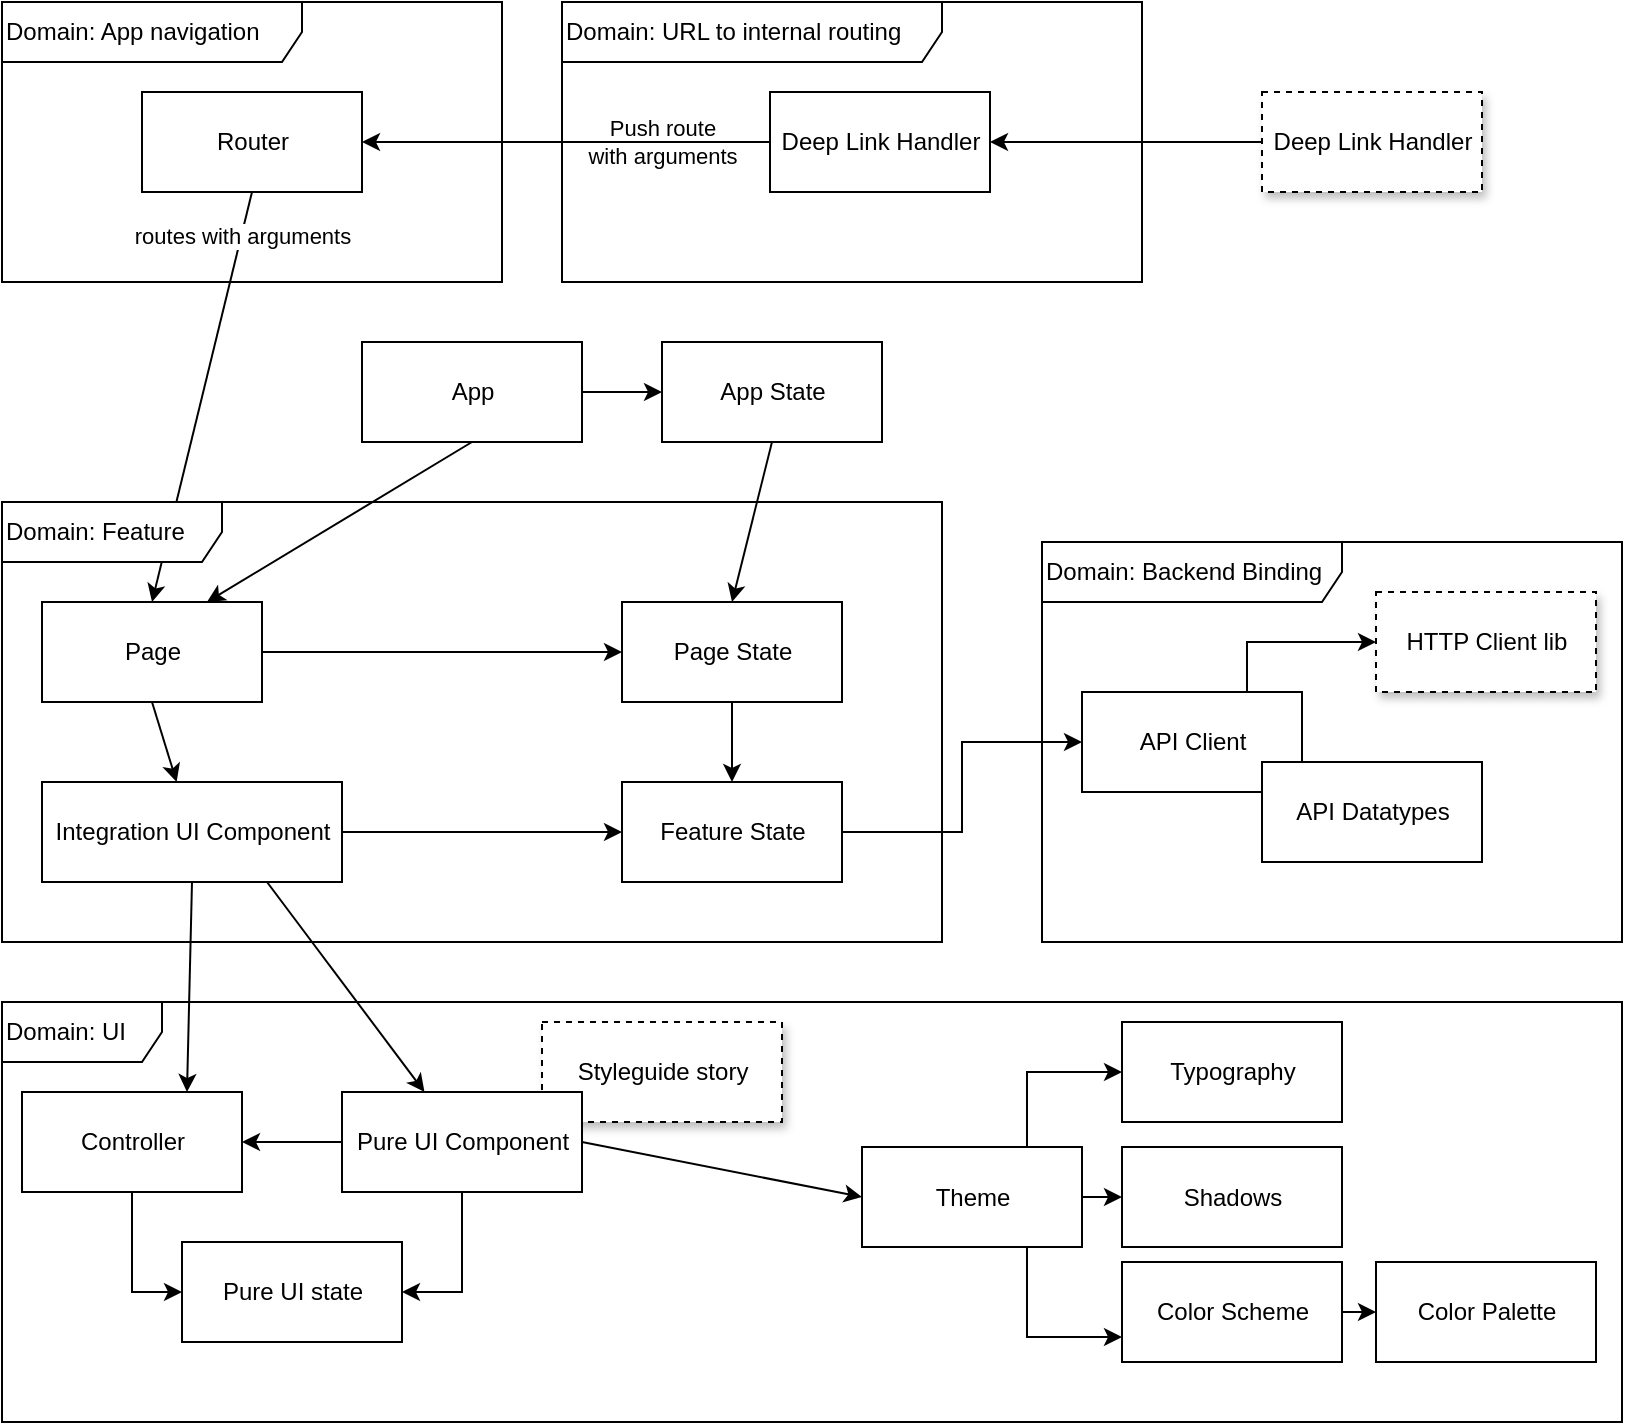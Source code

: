 <mxfile version="14.5.8" type="github">
  <diagram id="gUxx14Gyuj8bI8SUsE2u" name="Page-1">
    <mxGraphModel dx="1422" dy="803" grid="1" gridSize="10" guides="1" tooltips="1" connect="1" arrows="1" fold="1" page="1" pageScale="1" pageWidth="827" pageHeight="1169" math="0" shadow="0">
      <root>
        <mxCell id="0" />
        <mxCell id="1" parent="0" />
        <mxCell id="0dmqTtuOafWal56lq9jM-45" style="rounded=0;orthogonalLoop=1;jettySize=auto;html=1;exitX=0.5;exitY=1;exitDx=0;exitDy=0;entryX=0.5;entryY=0;entryDx=0;entryDy=0;" edge="1" parent="1" source="0dmqTtuOafWal56lq9jM-44" target="0dmqTtuOafWal56lq9jM-28">
          <mxGeometry relative="1" as="geometry" />
        </mxCell>
        <mxCell id="0dmqTtuOafWal56lq9jM-54" value="routes with arguments" style="edgeLabel;html=1;align=center;verticalAlign=middle;resizable=0;points=[];" vertex="1" connectable="0" parent="0dmqTtuOafWal56lq9jM-45">
          <mxGeometry x="-0.2" y="3" relative="1" as="geometry">
            <mxPoint x="12.01" y="-61.39" as="offset" />
          </mxGeometry>
        </mxCell>
        <mxCell id="0dmqTtuOafWal56lq9jM-4" value="Domain: UI" style="shape=umlFrame;whiteSpace=wrap;html=1;width=80;height=30;align=left;" vertex="1" parent="1">
          <mxGeometry x="30" y="560" width="810" height="210" as="geometry" />
        </mxCell>
        <mxCell id="0dmqTtuOafWal56lq9jM-11" value="Styleguide story" style="html=1;align=center;shadow=1;glass=0;sketch=0;dashed=1;" vertex="1" parent="1">
          <mxGeometry x="300" y="570" width="120" height="50" as="geometry" />
        </mxCell>
        <mxCell id="0dmqTtuOafWal56lq9jM-1" value="Domain: App navigation" style="shape=umlFrame;whiteSpace=wrap;html=1;width=150;height=30;align=left;" vertex="1" parent="1">
          <mxGeometry x="30" y="60" width="250" height="140" as="geometry" />
        </mxCell>
        <mxCell id="0dmqTtuOafWal56lq9jM-2" value="Domain: Feature" style="shape=umlFrame;whiteSpace=wrap;html=1;width=110;height=30;align=left;" vertex="1" parent="1">
          <mxGeometry x="30" y="310" width="470" height="220" as="geometry" />
        </mxCell>
        <mxCell id="0dmqTtuOafWal56lq9jM-3" value="Domain: Backend Binding" style="shape=umlFrame;whiteSpace=wrap;html=1;width=150;height=30;align=left;" vertex="1" parent="1">
          <mxGeometry x="550" y="330" width="290" height="200" as="geometry" />
        </mxCell>
        <mxCell id="0dmqTtuOafWal56lq9jM-10" style="edgeStyle=orthogonalEdgeStyle;rounded=0;orthogonalLoop=1;jettySize=auto;html=1;entryX=0;entryY=0.5;entryDx=0;entryDy=0;" edge="1" parent="1" source="0dmqTtuOafWal56lq9jM-5" target="0dmqTtuOafWal56lq9jM-7">
          <mxGeometry relative="1" as="geometry" />
        </mxCell>
        <mxCell id="0dmqTtuOafWal56lq9jM-5" value="Controller" style="html=1;align=center;" vertex="1" parent="1">
          <mxGeometry x="40" y="605" width="110" height="50" as="geometry" />
        </mxCell>
        <mxCell id="0dmqTtuOafWal56lq9jM-8" style="edgeStyle=orthogonalEdgeStyle;rounded=0;orthogonalLoop=1;jettySize=auto;html=1;" edge="1" parent="1" source="0dmqTtuOafWal56lq9jM-6" target="0dmqTtuOafWal56lq9jM-5">
          <mxGeometry relative="1" as="geometry" />
        </mxCell>
        <mxCell id="0dmqTtuOafWal56lq9jM-9" style="edgeStyle=orthogonalEdgeStyle;rounded=0;orthogonalLoop=1;jettySize=auto;html=1;entryX=1;entryY=0.5;entryDx=0;entryDy=0;" edge="1" parent="1" source="0dmqTtuOafWal56lq9jM-6" target="0dmqTtuOafWal56lq9jM-7">
          <mxGeometry relative="1" as="geometry" />
        </mxCell>
        <mxCell id="0dmqTtuOafWal56lq9jM-18" style="rounded=0;orthogonalLoop=1;jettySize=auto;html=1;exitX=1;exitY=0.5;exitDx=0;exitDy=0;entryX=0;entryY=0.5;entryDx=0;entryDy=0;" edge="1" parent="1" source="0dmqTtuOafWal56lq9jM-6" target="0dmqTtuOafWal56lq9jM-13">
          <mxGeometry relative="1" as="geometry" />
        </mxCell>
        <mxCell id="0dmqTtuOafWal56lq9jM-6" value="Pure UI Component" style="html=1;align=center;" vertex="1" parent="1">
          <mxGeometry x="200" y="605" width="120" height="50" as="geometry" />
        </mxCell>
        <mxCell id="0dmqTtuOafWal56lq9jM-7" value="Pure UI state" style="html=1;align=center;" vertex="1" parent="1">
          <mxGeometry x="120" y="680" width="110" height="50" as="geometry" />
        </mxCell>
        <mxCell id="0dmqTtuOafWal56lq9jM-19" style="edgeStyle=orthogonalEdgeStyle;rounded=0;orthogonalLoop=1;jettySize=auto;html=1;exitX=1;exitY=0.5;exitDx=0;exitDy=0;entryX=0;entryY=0.5;entryDx=0;entryDy=0;" edge="1" parent="1" source="0dmqTtuOafWal56lq9jM-13" target="0dmqTtuOafWal56lq9jM-15">
          <mxGeometry relative="1" as="geometry" />
        </mxCell>
        <mxCell id="0dmqTtuOafWal56lq9jM-20" style="edgeStyle=orthogonalEdgeStyle;rounded=0;orthogonalLoop=1;jettySize=auto;html=1;exitX=0.75;exitY=0;exitDx=0;exitDy=0;entryX=0;entryY=0.5;entryDx=0;entryDy=0;" edge="1" parent="1" source="0dmqTtuOafWal56lq9jM-13" target="0dmqTtuOafWal56lq9jM-14">
          <mxGeometry relative="1" as="geometry">
            <Array as="points">
              <mxPoint x="543" y="595" />
            </Array>
          </mxGeometry>
        </mxCell>
        <mxCell id="0dmqTtuOafWal56lq9jM-21" style="edgeStyle=orthogonalEdgeStyle;rounded=0;orthogonalLoop=1;jettySize=auto;html=1;exitX=0.75;exitY=1;exitDx=0;exitDy=0;entryX=0;entryY=0.75;entryDx=0;entryDy=0;" edge="1" parent="1" source="0dmqTtuOafWal56lq9jM-13" target="0dmqTtuOafWal56lq9jM-16">
          <mxGeometry relative="1" as="geometry" />
        </mxCell>
        <mxCell id="0dmqTtuOafWal56lq9jM-13" value="Theme" style="html=1;align=center;" vertex="1" parent="1">
          <mxGeometry x="460" y="632.5" width="110" height="50" as="geometry" />
        </mxCell>
        <mxCell id="0dmqTtuOafWal56lq9jM-14" value="Typography" style="html=1;align=center;" vertex="1" parent="1">
          <mxGeometry x="590" y="570" width="110" height="50" as="geometry" />
        </mxCell>
        <mxCell id="0dmqTtuOafWal56lq9jM-15" value="Shadows" style="html=1;align=center;" vertex="1" parent="1">
          <mxGeometry x="590" y="632.5" width="110" height="50" as="geometry" />
        </mxCell>
        <mxCell id="0dmqTtuOafWal56lq9jM-22" style="edgeStyle=orthogonalEdgeStyle;rounded=0;orthogonalLoop=1;jettySize=auto;html=1;exitX=1;exitY=0.5;exitDx=0;exitDy=0;entryX=0;entryY=0.5;entryDx=0;entryDy=0;" edge="1" parent="1" source="0dmqTtuOafWal56lq9jM-16" target="0dmqTtuOafWal56lq9jM-17">
          <mxGeometry relative="1" as="geometry" />
        </mxCell>
        <mxCell id="0dmqTtuOafWal56lq9jM-16" value="&lt;div&gt;Color Scheme&lt;/div&gt;" style="html=1;align=center;" vertex="1" parent="1">
          <mxGeometry x="590" y="690" width="110" height="50" as="geometry" />
        </mxCell>
        <mxCell id="0dmqTtuOafWal56lq9jM-17" value="&lt;div&gt;Color Palette&lt;br&gt;&lt;/div&gt;" style="html=1;align=center;" vertex="1" parent="1">
          <mxGeometry x="717" y="690" width="110" height="50" as="geometry" />
        </mxCell>
        <mxCell id="0dmqTtuOafWal56lq9jM-27" style="edgeStyle=orthogonalEdgeStyle;rounded=0;orthogonalLoop=1;jettySize=auto;html=1;exitX=0.75;exitY=0;exitDx=0;exitDy=0;entryX=0;entryY=0.5;entryDx=0;entryDy=0;" edge="1" parent="1" source="0dmqTtuOafWal56lq9jM-23" target="0dmqTtuOafWal56lq9jM-24">
          <mxGeometry relative="1" as="geometry" />
        </mxCell>
        <mxCell id="0dmqTtuOafWal56lq9jM-23" value="API Client" style="html=1;align=center;" vertex="1" parent="1">
          <mxGeometry x="570" y="405" width="110" height="50" as="geometry" />
        </mxCell>
        <mxCell id="0dmqTtuOafWal56lq9jM-24" value="HTTP Client lib" style="html=1;align=center;dashed=1;shadow=1;" vertex="1" parent="1">
          <mxGeometry x="717" y="355" width="110" height="50" as="geometry" />
        </mxCell>
        <mxCell id="0dmqTtuOafWal56lq9jM-25" value="API Datatypes" style="html=1;align=center;" vertex="1" parent="1">
          <mxGeometry x="660" y="440" width="110" height="50" as="geometry" />
        </mxCell>
        <mxCell id="0dmqTtuOafWal56lq9jM-33" style="edgeStyle=orthogonalEdgeStyle;rounded=0;orthogonalLoop=1;jettySize=auto;html=1;exitX=1;exitY=0.5;exitDx=0;exitDy=0;entryX=0;entryY=0.5;entryDx=0;entryDy=0;" edge="1" parent="1" source="0dmqTtuOafWal56lq9jM-28" target="0dmqTtuOafWal56lq9jM-30">
          <mxGeometry relative="1" as="geometry" />
        </mxCell>
        <mxCell id="0dmqTtuOafWal56lq9jM-42" style="rounded=0;orthogonalLoop=1;jettySize=auto;html=1;exitX=0.5;exitY=1;exitDx=0;exitDy=0;" edge="1" parent="1" source="0dmqTtuOafWal56lq9jM-28" target="0dmqTtuOafWal56lq9jM-29">
          <mxGeometry relative="1" as="geometry" />
        </mxCell>
        <mxCell id="0dmqTtuOafWal56lq9jM-28" value="Page" style="html=1;align=center;" vertex="1" parent="1">
          <mxGeometry x="50" y="360" width="110" height="50" as="geometry" />
        </mxCell>
        <mxCell id="0dmqTtuOafWal56lq9jM-32" style="edgeStyle=orthogonalEdgeStyle;rounded=0;orthogonalLoop=1;jettySize=auto;html=1;exitX=1;exitY=0.5;exitDx=0;exitDy=0;" edge="1" parent="1" source="0dmqTtuOafWal56lq9jM-29" target="0dmqTtuOafWal56lq9jM-31">
          <mxGeometry relative="1" as="geometry" />
        </mxCell>
        <mxCell id="0dmqTtuOafWal56lq9jM-50" style="rounded=0;orthogonalLoop=1;jettySize=auto;html=1;exitX=0.5;exitY=1;exitDx=0;exitDy=0;entryX=0.75;entryY=0;entryDx=0;entryDy=0;" edge="1" parent="1" source="0dmqTtuOafWal56lq9jM-29" target="0dmqTtuOafWal56lq9jM-5">
          <mxGeometry relative="1" as="geometry" />
        </mxCell>
        <mxCell id="0dmqTtuOafWal56lq9jM-52" style="rounded=0;orthogonalLoop=1;jettySize=auto;html=1;exitX=0.75;exitY=1;exitDx=0;exitDy=0;" edge="1" parent="1" source="0dmqTtuOafWal56lq9jM-29" target="0dmqTtuOafWal56lq9jM-6">
          <mxGeometry relative="1" as="geometry" />
        </mxCell>
        <mxCell id="0dmqTtuOafWal56lq9jM-29" value="Integration UI Component" style="html=1;align=center;" vertex="1" parent="1">
          <mxGeometry x="50" y="450" width="150" height="50" as="geometry" />
        </mxCell>
        <mxCell id="0dmqTtuOafWal56lq9jM-35" style="edgeStyle=orthogonalEdgeStyle;rounded=0;orthogonalLoop=1;jettySize=auto;html=1;exitX=0.5;exitY=1;exitDx=0;exitDy=0;entryX=0.5;entryY=0;entryDx=0;entryDy=0;" edge="1" parent="1" source="0dmqTtuOafWal56lq9jM-30" target="0dmqTtuOafWal56lq9jM-31">
          <mxGeometry relative="1" as="geometry" />
        </mxCell>
        <mxCell id="0dmqTtuOafWal56lq9jM-30" value="Page State" style="html=1;align=center;" vertex="1" parent="1">
          <mxGeometry x="340" y="360" width="110" height="50" as="geometry" />
        </mxCell>
        <mxCell id="0dmqTtuOafWal56lq9jM-36" style="edgeStyle=orthogonalEdgeStyle;rounded=0;orthogonalLoop=1;jettySize=auto;html=1;exitX=1;exitY=0.5;exitDx=0;exitDy=0;" edge="1" parent="1" source="0dmqTtuOafWal56lq9jM-31" target="0dmqTtuOafWal56lq9jM-23">
          <mxGeometry relative="1" as="geometry" />
        </mxCell>
        <mxCell id="0dmqTtuOafWal56lq9jM-31" value="Feature State" style="html=1;align=center;" vertex="1" parent="1">
          <mxGeometry x="340" y="450" width="110" height="50" as="geometry" />
        </mxCell>
        <mxCell id="0dmqTtuOafWal56lq9jM-41" style="rounded=0;orthogonalLoop=1;jettySize=auto;html=1;exitX=0.5;exitY=1;exitDx=0;exitDy=0;entryX=0.5;entryY=0;entryDx=0;entryDy=0;" edge="1" parent="1" source="0dmqTtuOafWal56lq9jM-37" target="0dmqTtuOafWal56lq9jM-30">
          <mxGeometry relative="1" as="geometry" />
        </mxCell>
        <mxCell id="0dmqTtuOafWal56lq9jM-37" value="App State" style="html=1;align=center;" vertex="1" parent="1">
          <mxGeometry x="360" y="230" width="110" height="50" as="geometry" />
        </mxCell>
        <mxCell id="0dmqTtuOafWal56lq9jM-40" style="edgeStyle=orthogonalEdgeStyle;rounded=0;orthogonalLoop=1;jettySize=auto;html=1;exitX=1;exitY=0.5;exitDx=0;exitDy=0;" edge="1" parent="1" source="0dmqTtuOafWal56lq9jM-38" target="0dmqTtuOafWal56lq9jM-37">
          <mxGeometry relative="1" as="geometry" />
        </mxCell>
        <mxCell id="0dmqTtuOafWal56lq9jM-38" value="&lt;div&gt;App&lt;/div&gt;" style="html=1;align=center;" vertex="1" parent="1">
          <mxGeometry x="210" y="230" width="110" height="50" as="geometry" />
        </mxCell>
        <mxCell id="0dmqTtuOafWal56lq9jM-43" value="Domain: URL to internal routing" style="shape=umlFrame;whiteSpace=wrap;html=1;width=190;height=30;align=left;" vertex="1" parent="1">
          <mxGeometry x="310" y="60" width="290" height="140" as="geometry" />
        </mxCell>
        <mxCell id="0dmqTtuOafWal56lq9jM-44" value="Router" style="html=1;align=center;" vertex="1" parent="1">
          <mxGeometry x="100" y="105" width="110" height="50" as="geometry" />
        </mxCell>
        <mxCell id="0dmqTtuOafWal56lq9jM-48" style="edgeStyle=orthogonalEdgeStyle;rounded=0;orthogonalLoop=1;jettySize=auto;html=1;exitX=0;exitY=0.5;exitDx=0;exitDy=0;" edge="1" parent="1" source="0dmqTtuOafWal56lq9jM-46" target="0dmqTtuOafWal56lq9jM-44">
          <mxGeometry relative="1" as="geometry" />
        </mxCell>
        <mxCell id="0dmqTtuOafWal56lq9jM-53" value="Push route&lt;br&gt;with arguments" style="edgeLabel;html=1;align=center;verticalAlign=middle;resizable=0;points=[];labelBackgroundColor=none;" vertex="1" connectable="0" parent="0dmqTtuOafWal56lq9jM-48">
          <mxGeometry x="-0.608" y="-2" relative="1" as="geometry">
            <mxPoint x="-14" y="2" as="offset" />
          </mxGeometry>
        </mxCell>
        <mxCell id="0dmqTtuOafWal56lq9jM-46" value="Deep Link Handler" style="html=1;align=center;" vertex="1" parent="1">
          <mxGeometry x="414" y="105" width="110" height="50" as="geometry" />
        </mxCell>
        <mxCell id="0dmqTtuOafWal56lq9jM-49" style="edgeStyle=orthogonalEdgeStyle;rounded=0;orthogonalLoop=1;jettySize=auto;html=1;exitX=0;exitY=0.5;exitDx=0;exitDy=0;entryX=1;entryY=0.5;entryDx=0;entryDy=0;" edge="1" parent="1" source="0dmqTtuOafWal56lq9jM-47" target="0dmqTtuOafWal56lq9jM-46">
          <mxGeometry relative="1" as="geometry" />
        </mxCell>
        <mxCell id="0dmqTtuOafWal56lq9jM-47" value="Deep Link Handler" style="html=1;align=center;dashed=1;shadow=1;" vertex="1" parent="1">
          <mxGeometry x="660" y="105" width="110" height="50" as="geometry" />
        </mxCell>
        <mxCell id="0dmqTtuOafWal56lq9jM-39" style="rounded=0;orthogonalLoop=1;jettySize=auto;html=1;exitX=0.5;exitY=1;exitDx=0;exitDy=0;entryX=0.75;entryY=0;entryDx=0;entryDy=0;" edge="1" parent="1" source="0dmqTtuOafWal56lq9jM-38" target="0dmqTtuOafWal56lq9jM-28">
          <mxGeometry relative="1" as="geometry" />
        </mxCell>
      </root>
    </mxGraphModel>
  </diagram>
</mxfile>
